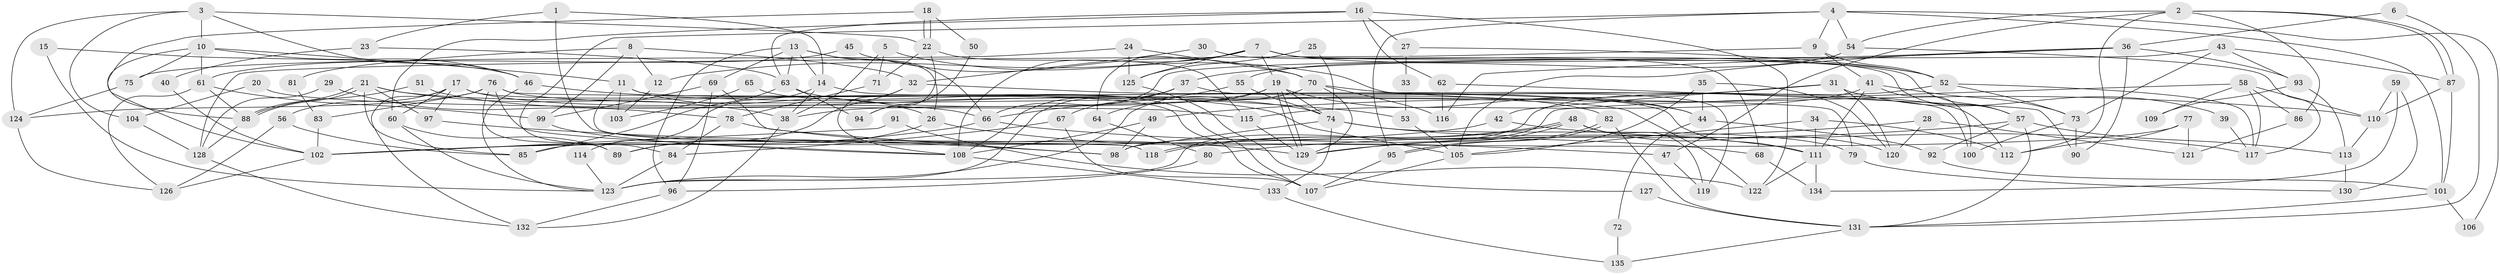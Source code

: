 // Generated by graph-tools (version 1.1) at 2025/51/03/09/25 04:51:52]
// undirected, 135 vertices, 270 edges
graph export_dot {
graph [start="1"]
  node [color=gray90,style=filled];
  1;
  2;
  3;
  4;
  5;
  6;
  7;
  8;
  9;
  10;
  11;
  12;
  13;
  14;
  15;
  16;
  17;
  18;
  19;
  20;
  21;
  22;
  23;
  24;
  25;
  26;
  27;
  28;
  29;
  30;
  31;
  32;
  33;
  34;
  35;
  36;
  37;
  38;
  39;
  40;
  41;
  42;
  43;
  44;
  45;
  46;
  47;
  48;
  49;
  50;
  51;
  52;
  53;
  54;
  55;
  56;
  57;
  58;
  59;
  60;
  61;
  62;
  63;
  64;
  65;
  66;
  67;
  68;
  69;
  70;
  71;
  72;
  73;
  74;
  75;
  76;
  77;
  78;
  79;
  80;
  81;
  82;
  83;
  84;
  85;
  86;
  87;
  88;
  89;
  90;
  91;
  92;
  93;
  94;
  95;
  96;
  97;
  98;
  99;
  100;
  101;
  102;
  103;
  104;
  105;
  106;
  107;
  108;
  109;
  110;
  111;
  112;
  113;
  114;
  115;
  116;
  117;
  118;
  119;
  120;
  121;
  122;
  123;
  124;
  125;
  126;
  127;
  128;
  129;
  130;
  131;
  132;
  133;
  134;
  135;
  1 -- 14;
  1 -- 118;
  1 -- 23;
  2 -- 87;
  2 -- 87;
  2 -- 54;
  2 -- 47;
  2 -- 86;
  2 -- 112;
  3 -- 22;
  3 -- 46;
  3 -- 10;
  3 -- 104;
  3 -- 124;
  4 -- 9;
  4 -- 101;
  4 -- 54;
  4 -- 84;
  4 -- 95;
  4 -- 106;
  5 -- 119;
  5 -- 38;
  5 -- 71;
  6 -- 131;
  6 -- 36;
  7 -- 108;
  7 -- 19;
  7 -- 12;
  7 -- 52;
  7 -- 57;
  7 -- 64;
  7 -- 68;
  7 -- 125;
  8 -- 32;
  8 -- 99;
  8 -- 12;
  8 -- 81;
  9 -- 41;
  9 -- 128;
  9 -- 52;
  10 -- 11;
  10 -- 46;
  10 -- 61;
  10 -- 75;
  10 -- 102;
  11 -- 100;
  11 -- 26;
  11 -- 103;
  11 -- 118;
  12 -- 103;
  13 -- 66;
  13 -- 96;
  13 -- 14;
  13 -- 26;
  13 -- 63;
  13 -- 69;
  14 -- 111;
  14 -- 38;
  14 -- 114;
  15 -- 123;
  15 -- 46;
  16 -- 62;
  16 -- 122;
  16 -- 27;
  16 -- 60;
  16 -- 63;
  17 -- 60;
  17 -- 107;
  17 -- 56;
  17 -- 66;
  17 -- 97;
  17 -- 132;
  18 -- 22;
  18 -- 22;
  18 -- 88;
  18 -- 50;
  19 -- 129;
  19 -- 129;
  19 -- 38;
  19 -- 44;
  19 -- 64;
  19 -- 74;
  20 -- 104;
  20 -- 115;
  21 -- 97;
  21 -- 88;
  21 -- 88;
  21 -- 38;
  21 -- 85;
  21 -- 105;
  22 -- 115;
  22 -- 71;
  22 -- 94;
  23 -- 63;
  23 -- 40;
  24 -- 70;
  24 -- 75;
  24 -- 125;
  25 -- 74;
  25 -- 125;
  26 -- 89;
  26 -- 47;
  27 -- 52;
  27 -- 33;
  28 -- 129;
  28 -- 120;
  28 -- 121;
  29 -- 78;
  29 -- 128;
  30 -- 57;
  30 -- 32;
  31 -- 49;
  31 -- 42;
  31 -- 39;
  31 -- 120;
  32 -- 108;
  32 -- 44;
  32 -- 89;
  33 -- 53;
  34 -- 105;
  34 -- 112;
  34 -- 111;
  35 -- 120;
  35 -- 105;
  35 -- 44;
  36 -- 93;
  36 -- 105;
  36 -- 37;
  36 -- 90;
  36 -- 116;
  37 -- 123;
  37 -- 67;
  37 -- 108;
  37 -- 112;
  38 -- 132;
  39 -- 117;
  40 -- 102;
  41 -- 73;
  41 -- 111;
  41 -- 100;
  41 -- 115;
  42 -- 117;
  42 -- 102;
  43 -- 87;
  43 -- 66;
  43 -- 73;
  43 -- 93;
  44 -- 72;
  44 -- 92;
  45 -- 61;
  45 -- 70;
  46 -- 123;
  46 -- 53;
  47 -- 119;
  48 -- 118;
  48 -- 118;
  48 -- 129;
  48 -- 119;
  48 -- 120;
  49 -- 108;
  49 -- 98;
  50 -- 94;
  51 -- 88;
  51 -- 74;
  52 -- 73;
  52 -- 98;
  52 -- 117;
  53 -- 105;
  54 -- 117;
  54 -- 55;
  55 -- 74;
  55 -- 66;
  56 -- 85;
  56 -- 126;
  57 -- 92;
  57 -- 80;
  57 -- 113;
  57 -- 131;
  58 -- 86;
  58 -- 123;
  58 -- 109;
  58 -- 110;
  58 -- 117;
  59 -- 130;
  59 -- 134;
  59 -- 110;
  60 -- 89;
  60 -- 123;
  61 -- 126;
  61 -- 88;
  61 -- 99;
  62 -- 90;
  62 -- 116;
  63 -- 82;
  63 -- 85;
  63 -- 94;
  64 -- 80;
  65 -- 103;
  65 -- 107;
  66 -- 68;
  66 -- 102;
  67 -- 84;
  67 -- 107;
  68 -- 134;
  69 -- 96;
  69 -- 98;
  69 -- 99;
  70 -- 129;
  70 -- 110;
  70 -- 116;
  70 -- 123;
  71 -- 78;
  72 -- 135;
  73 -- 90;
  73 -- 100;
  74 -- 98;
  74 -- 79;
  74 -- 111;
  74 -- 133;
  75 -- 124;
  76 -- 108;
  76 -- 124;
  76 -- 79;
  76 -- 83;
  76 -- 89;
  76 -- 122;
  77 -- 112;
  77 -- 85;
  77 -- 121;
  78 -- 84;
  78 -- 129;
  79 -- 130;
  80 -- 96;
  81 -- 83;
  82 -- 95;
  82 -- 95;
  82 -- 131;
  83 -- 102;
  84 -- 123;
  86 -- 121;
  87 -- 110;
  87 -- 101;
  88 -- 128;
  91 -- 102;
  91 -- 122;
  92 -- 101;
  93 -- 113;
  93 -- 109;
  95 -- 107;
  96 -- 132;
  97 -- 98;
  99 -- 108;
  101 -- 131;
  101 -- 106;
  102 -- 126;
  104 -- 128;
  105 -- 107;
  108 -- 133;
  110 -- 113;
  111 -- 122;
  111 -- 134;
  113 -- 130;
  114 -- 123;
  115 -- 129;
  124 -- 126;
  125 -- 127;
  127 -- 131;
  128 -- 132;
  131 -- 135;
  133 -- 135;
}
